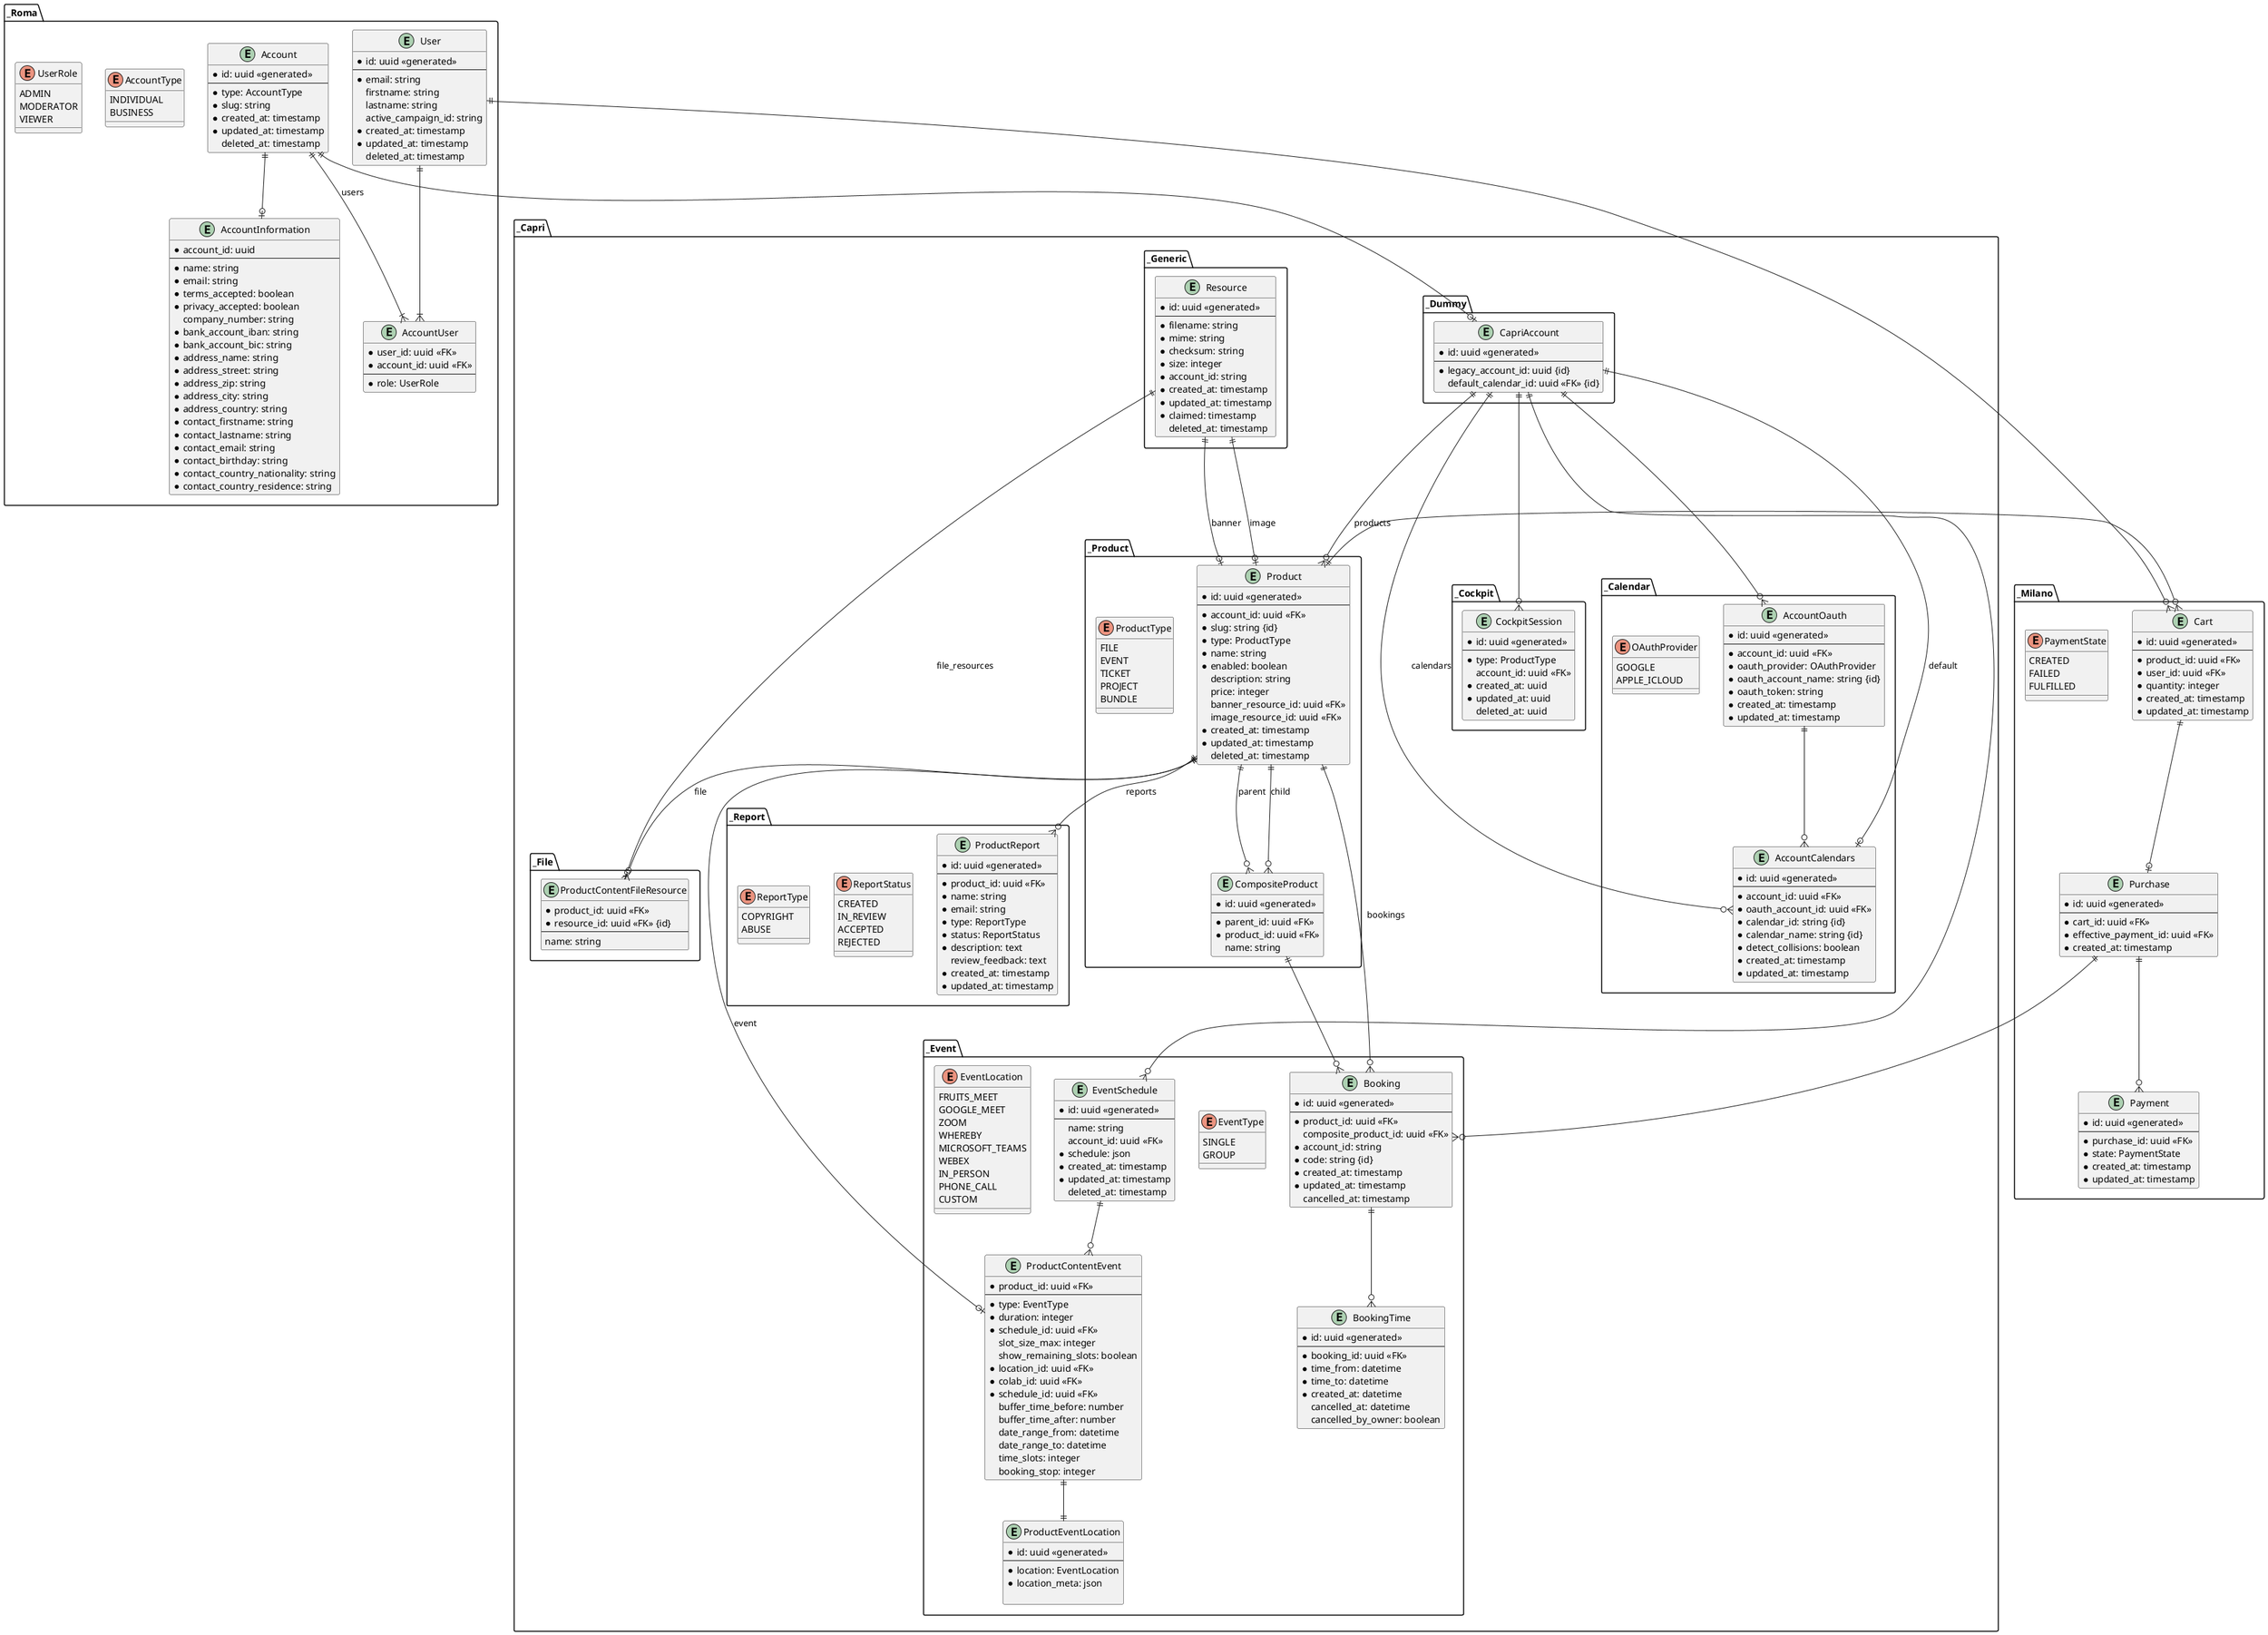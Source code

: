 @startuml Fruits Schema


package _Roma {
    entity User {
        * id: uuid <<generated>>
        --
        * email: string
        firstname: string
        lastname: string
        active_campaign_id: string
        * created_at: timestamp
        * updated_at: timestamp
        deleted_at: timestamp
    }

    entity Account {
        * id: uuid <<generated>>
        --
        * type: AccountType
        * slug: string
        * created_at: timestamp
        * updated_at: timestamp
        deleted_at: timestamp
    }

    entity AccountInformation {
        * account_id: uuid
        --
        * name: string
        * email: string
        * terms_accepted: boolean
        * privacy_accepted: boolean
        company_number: string
        * bank_account_iban: string
        * bank_account_bic: string
        ' Address
        * address_name: string
        * address_street: string
        * address_zip: string
        * address_city: string
        * address_country: string
        ' Contact
        * contact_firstname: string
        * contact_lastname: string
        * contact_email: string
        * contact_birthday: string
        * contact_country_nationality: string
        * contact_country_residence: string
    }

    entity AccountUser {
        * user_id: uuid <<FK>>
        * account_id: uuid <<FK>>
        --
        * role: UserRole
    }

    enum AccountType {
        INDIVIDUAL
        BUSINESS
    }

    enum UserRole {
        ADMIN
        MODERATOR
        VIEWER
    }
}

package _Capri {

    package _Dummy {
        entity CapriAccount {
            * id: uuid <<generated>>
            --
            * legacy_account_id: uuid {id}
            default_calendar_id: uuid <<FK>> {id}
        }
    }

    package _Calendar {
        entity AccountOauth {
            * id: uuid <<generated>>
            --
            * account_id: uuid <<FK>>
            * oauth_provider: OAuthProvider
            * oauth_account_name: string {id}
            * oauth_token: string
            * created_at: timestamp
            * updated_at: timestamp
        }

        entity AccountCalendars {
            * id: uuid <<generated>>
            --
            * account_id: uuid <<FK>>
            * oauth_account_id: uuid <<FK>>
            * calendar_id: string {id}
            * calendar_name: string {id}
            * detect_collisions: boolean
            * created_at: timestamp
            * updated_at: timestamp
        }

        enum OAuthProvider {
            GOOGLE
            APPLE_ICLOUD
            ' TODO more providers
        }
    }

    package _Generic {
        entity Resource {
            * id: uuid <<generated>>
            --
            * filename: string
            * mime: string
            * checksum: string
            * size: integer
            * account_id: string
            * created_at: timestamp
            * updated_at: timestamp
            * claimed: timestamp
            deleted_at: timestamp
        }
    }

    package _Cockpit {
        entity CockpitSession {
            * id: uuid <<generated>>
            --
            * type: ProductType
            account_id: uuid <<FK>>
            * created_at: uuid
            * updated_at: uuid
            deleted_at: uuid
        }
    }

    package _Product {
        entity Product {
            * id: uuid <<generated>>
            --
            * account_id: uuid <<FK>>
            ' Auto-generated product slug
            * slug: string {id}
            ' Product type descriminator
            * type: ProductType
            ' Product title
            * name: string
            ' Optional product description
            * enabled: boolean
            description: string
            ' Products with `null` price are free
            price: integer
            ' Reference to the banner image resource
            banner_resource_id: uuid <<FK>>
            ' Reference to the product image resource
            image_resource_id: uuid <<FK>>
            * created_at: timestamp
            * updated_at: timestamp
            deleted_at: timestamp
        }

        entity CompositeProduct {
            * id: uuid <<generated>>
            --
            ' Reference to a composite product
            * parent_id: uuid <<FK>>
            ' Reference to a product. Make sure it's never the same as `parent_id`!
            * product_id: uuid <<FK>>
            ' A single product can have different names within a composite
            name: string
        }

        enum ProductType {
            FILE
            EVENT
            TICKET
            PROJECT
            BUNDLE
        }
    }

    package _Report {
        entity ProductReport {
            * id: uuid <<generated>>
            --
            ' The disputed product
            * product_id: uuid <<FK>>
            * name: string
            * email: string
            * type: ReportType
            * status: ReportStatus
            * description: text
            review_feedback: text
            * created_at: timestamp
            * updated_at: timestamp
        }

        enum ReportStatus {
            CREATED
            IN_REVIEW
            ACCEPTED
            REJECTED
        }

        enum ReportType {
            COPYRIGHT
            ABUSE
        }
    }

    package _File {
        entity ProductContentFileResource {
            * product_id: uuid <<FK>>
            * resource_id: uuid <<FK>> {id}
            --
            name: string
        }
    }

    package _Event {
        entity ProductContentEvent {
            * product_id: uuid <<FK>>
            --
            * type: EventType
            * duration: integer
            * schedule_id: uuid <<FK>>
            ' Group call options
            slot_size_max: integer
            show_remaining_slots: boolean
            ' Location
            * location_id: uuid <<FK>>
            ' Schedule
            * colab_id: uuid <<FK>>
            ' Colaboration
            * schedule_id: uuid <<FK>>
            ' Buffer time
            buffer_time_before: number
            buffer_time_after: number
            ' Date range
            date_range_from: datetime
            date_range_to: datetime
            ' Time slots
            time_slots: integer
            ' Booking stop
            booking_stop: integer
        }

        entity EventSchedule {
            * id: uuid <<generated>>
            --
            ' Name of the schedule.
            name: string
            ' Account id for account-speciic schedules.
            ' If `null`, it's a shared schedule.
            account_id: uuid <<FK>>
            ' The schedule payload
            * schedule: json
            * created_at: timestamp
            * updated_at: timestamp
            deleted_at: timestamp
        }

        enum EventType {
            SINGLE
            GROUP
        }

        entity Booking {
            * id: uuid <<generated>>
            --
            ' The product the booking belongs to
            * product_id: uuid <<FK>>
            ' The purchase the booking belongs to
            ' * purchase_id: uuid <<FK>>
            ' The composite product the booking belongs to. Only set if
            ' the booking belongs to a product within a bundle, `null` otherwise.
            composite_product_id: uuid <<FK>>
            * account_id: string
            ' A human-readable booking number which is unique to the booking
            * code: string {id}
            * created_at: timestamp
            * updated_at: timestamp
            cancelled_at: timestamp
        }

        entity BookingTime {
            * id: uuid <<generated>>
            --
            * booking_id: uuid <<FK>>
            * time_from: datetime
            * time_to: datetime
            * created_at: datetime
            ' Cancellation
            cancelled_at: datetime
            cancelled_by_owner: boolean
        }

        entity ProductEventLocation {
            * id: uuid <<generated>>
            --
            * location: EventLocation
            * location_meta: json
            
        }

        enum EventLocation {
            FRUITS_MEET
            GOOGLE_MEET
            ZOOM
            WHEREBY
            MICROSOFT_TEAMS
            WEBEX
            IN_PERSON
            PHONE_CALL
            CUSTOM
        }
    }
}

package _Milano {
    entity Cart {
        * id: uuid <<generated>>
        --
        ' The product which was purchased
        * product_id: uuid <<FK>>
        ' The user who purchased the product
        * user_id: uuid <<FK>>
        ' How often was the product purchased?
        * quantity: integer
        * created_at: timestamp
        * updated_at: timestamp
    }

    entity Purchase {
        * id: uuid <<generated>>
        --
        ' The cart which was purchased
        * cart_id: uuid <<FK>>
        ' Reference to the effective payment
        * effective_payment_id: uuid <<FK>>
        * created_at: timestamp
    }

    entity Payment {
        * id: uuid <<generated>>
        --
        * purchase_id: uuid <<FK>>
        * state: PaymentState
        * created_at: timestamp
        * updated_at: timestamp
    }

    enum PaymentState {
        CREATED
        FAILED
        FULFILLED
    }
}

' User
User ||--o{ Cart
User ||--|{ AccountUser

' Account
Account ||--|{ AccountUser : users
Account ||--o| AccountInformation
Account ||--o| CapriAccount

AccountOauth ||--o{ AccountCalendars


CapriAccount ||--o{ CockpitSession
CapriAccount ||--o{ Product : products
CapriAccount ||--o| AccountCalendars : default
CapriAccount ||--o{ AccountCalendars : calendars
CapriAccount ||--o{ AccountOauth
CapriAccount ||--o{ EventSchedule

' Product
Product ||--o{ CompositeProduct : parent
Product ||--o{ CompositeProduct : child
Product ||--o| ProductContentEvent : event
Product ||--o{ ProductContentFileResource : file
Product ||--o{ Booking : bookings
Product ||--o{ ProductReport : reports
Product ||--o{ Cart

' Event
EventSchedule ||--o{ ProductContentEvent

' Content
ProductContentEvent ||--|| ProductEventLocation

' Purchase
Purchase ||--o{ Booking
Purchase ||--o{ Payment

' Booking
Booking ||--o{ BookingTime

Cart ||--o| Purchase

' Composite Product
CompositeProduct ||--o{ Booking

' Resource
Resource ||--o| ProductContentFileResource : file_resources
Resource ||--o| Product : image
Resource ||--o| Product : banner

@enduml
